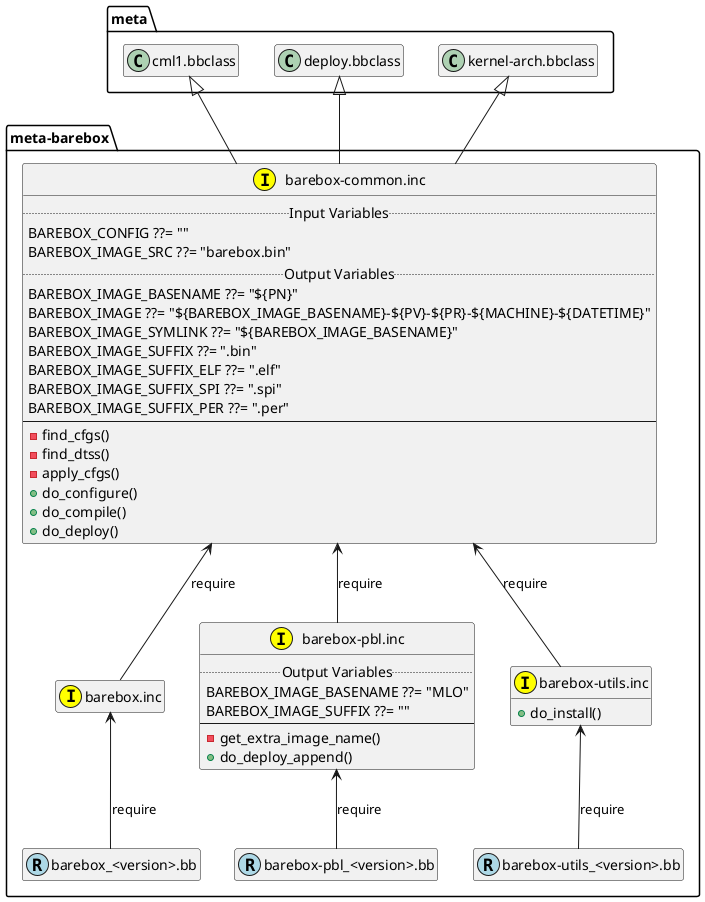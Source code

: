@startuml

skinparam packageStyle Folder

package "meta" {
	class Cml1 as "cml1.bbclass"
	class Deploy as "deploy.bbclass"
	class KernelArch as "kernel-arch.bbclass"
}

package "meta-barebox" {
	class BareboxCommonInc as "barebox-common.inc" << (I, yellow) >> {
		.. Input Variables ..
		BAREBOX_CONFIG ??= ""
		BAREBOX_IMAGE_SRC ??= "barebox.bin"
		.. Output Variables ..
		BAREBOX_IMAGE_BASENAME ??= "${PN}"
		BAREBOX_IMAGE ??= "${BAREBOX_IMAGE_BASENAME}-${PV}-${PR}-${MACHINE}-${DATETIME}"
		BAREBOX_IMAGE_SYMLINK ??= "${BAREBOX_IMAGE_BASENAME}"
		BAREBOX_IMAGE_SUFFIX ??= ".bin"
		BAREBOX_IMAGE_SUFFIX_ELF ??= ".elf"
		BAREBOX_IMAGE_SUFFIX_SPI ??= ".spi"
		BAREBOX_IMAGE_SUFFIX_PER ??= ".per"
		--
		-find_cfgs()
		-find_dtss()
		-apply_cfgs()
		+do_configure()
		+do_compile()
		+do_deploy()
	}

	class BareboxInc as "barebox.inc" << (I, yellow) >> {
	}

	class BareboxPblInc as "barebox-pbl.inc" << (I, yellow) >> {
		.. Output Variables ..
		BAREBOX_IMAGE_BASENAME ??= "MLO"
		BAREBOX_IMAGE_SUFFIX ??= ""
		--
		-get_extra_image_name()
		+do_deploy_append()
	}

	class BareboxUtilsInc as "barebox-utils.inc" << (I, yellow) >> {
		+do_install()
	}

	class BareboxBb as "barebox_<version>.bb" << (R, lightblue) >> {
	}

	class BareboxPblBb as "barebox-pbl_<version>.bb" << (R, lightblue) >> {
	}

	class BareboxUtilsBb as "barebox-utils_<version>.bb" << (R, lightblue) >> {
	}

	BareboxCommonInc <-- BareboxInc : require
	BareboxCommonInc <-- BareboxPblInc : require
	BareboxCommonInc <-- BareboxUtilsInc : require

	BareboxInc <-- BareboxBb : require
	BareboxPblInc <-- BareboxPblBb : require
	BareboxUtilsInc <-- BareboxUtilsBb : require
}

Cml1 <|-- BareboxCommonInc
Deploy <|-- BareboxCommonInc
KernelArch <|-- BareboxCommonInc

hide empty members

@enduml

